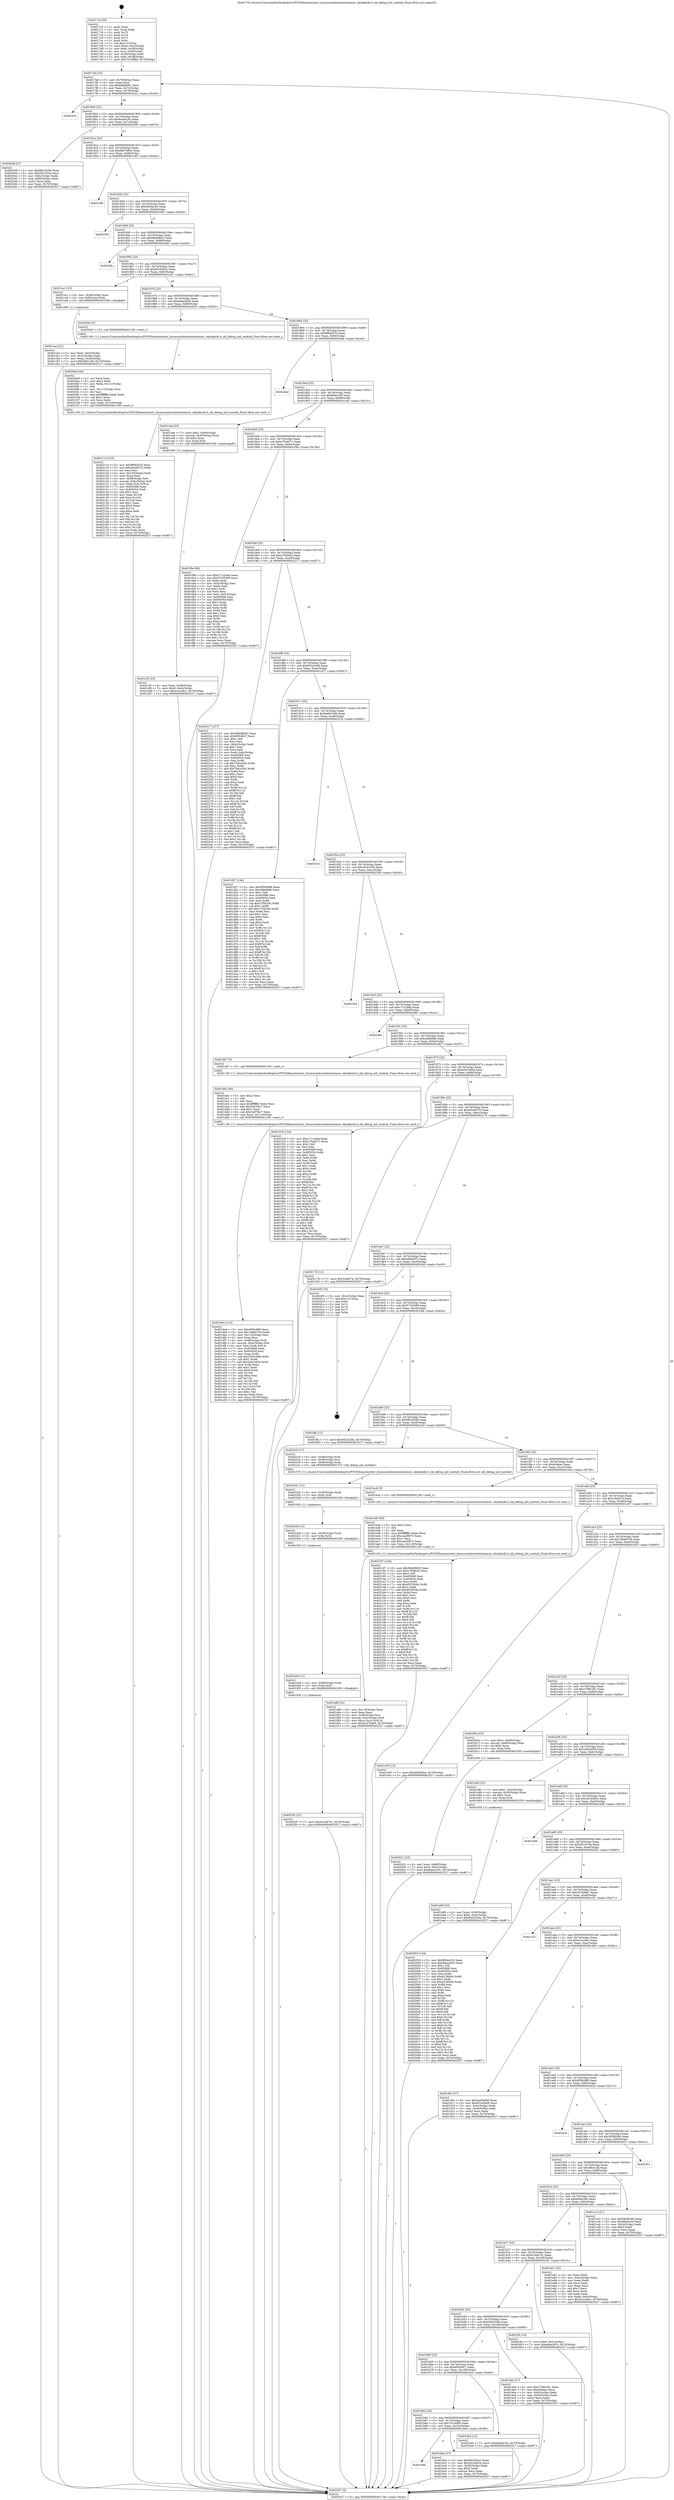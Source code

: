 digraph "0x4017c0" {
  label = "0x4017c0 (/mnt/c/Users/mathe/Desktop/tcc/POCII/binaries/extr_linuxsoundsocintelcommon..skylakeskl.h_skl_debug_init_module_Final-ollvm.out::main(0))"
  labelloc = "t"
  node[shape=record]

  Entry [label="",width=0.3,height=0.3,shape=circle,fillcolor=black,style=filled]
  "0x4017ed" [label="{
     0x4017ed [23]\l
     | [instrs]\l
     &nbsp;&nbsp;0x4017ed \<+3\>: mov -0x70(%rbp),%eax\l
     &nbsp;&nbsp;0x4017f0 \<+2\>: mov %eax,%ecx\l
     &nbsp;&nbsp;0x4017f2 \<+6\>: sub $0x8a8b80f1,%ecx\l
     &nbsp;&nbsp;0x4017f8 \<+3\>: mov %eax,-0x74(%rbp)\l
     &nbsp;&nbsp;0x4017fb \<+3\>: mov %ecx,-0x78(%rbp)\l
     &nbsp;&nbsp;0x4017fe \<+6\>: je 0000000000402422 \<main+0xc62\>\l
  }"]
  "0x402422" [label="{
     0x402422\l
  }", style=dashed]
  "0x401804" [label="{
     0x401804 [22]\l
     | [instrs]\l
     &nbsp;&nbsp;0x401804 \<+5\>: jmp 0000000000401809 \<main+0x49\>\l
     &nbsp;&nbsp;0x401809 \<+3\>: mov -0x74(%rbp),%eax\l
     &nbsp;&nbsp;0x40180c \<+5\>: sub $0x8aa4419c,%eax\l
     &nbsp;&nbsp;0x401811 \<+3\>: mov %eax,-0x7c(%rbp)\l
     &nbsp;&nbsp;0x401814 \<+6\>: je 0000000000402038 \<main+0x878\>\l
  }"]
  Exit [label="",width=0.3,height=0.3,shape=circle,fillcolor=black,style=filled,peripheries=2]
  "0x402038" [label="{
     0x402038 [27]\l
     | [instrs]\l
     &nbsp;&nbsp;0x402038 \<+5\>: mov $0xf8618266,%eax\l
     &nbsp;&nbsp;0x40203d \<+5\>: mov $0x2f51910a,%ecx\l
     &nbsp;&nbsp;0x402042 \<+3\>: mov -0x6c(%rbp),%edx\l
     &nbsp;&nbsp;0x402045 \<+3\>: cmp -0x60(%rbp),%edx\l
     &nbsp;&nbsp;0x402048 \<+3\>: cmovl %ecx,%eax\l
     &nbsp;&nbsp;0x40204b \<+3\>: mov %eax,-0x70(%rbp)\l
     &nbsp;&nbsp;0x40204e \<+5\>: jmp 0000000000402527 \<main+0xd67\>\l
  }"]
  "0x40181a" [label="{
     0x40181a [22]\l
     | [instrs]\l
     &nbsp;&nbsp;0x40181a \<+5\>: jmp 000000000040181f \<main+0x5f\>\l
     &nbsp;&nbsp;0x40181f \<+3\>: mov -0x74(%rbp),%eax\l
     &nbsp;&nbsp;0x401822 \<+5\>: sub $0x8d9748c6,%eax\l
     &nbsp;&nbsp;0x401827 \<+3\>: mov %eax,-0x80(%rbp)\l
     &nbsp;&nbsp;0x40182a \<+6\>: je 0000000000401c95 \<main+0x4d5\>\l
  }"]
  "0x4022f5" [label="{
     0x4022f5 [12]\l
     | [instrs]\l
     &nbsp;&nbsp;0x4022f5 \<+7\>: movl $0x614a87e1,-0x70(%rbp)\l
     &nbsp;&nbsp;0x4022fc \<+5\>: jmp 0000000000402527 \<main+0xd67\>\l
  }"]
  "0x401c95" [label="{
     0x401c95\l
  }", style=dashed]
  "0x401830" [label="{
     0x401830 [25]\l
     | [instrs]\l
     &nbsp;&nbsp;0x401830 \<+5\>: jmp 0000000000401835 \<main+0x75\>\l
     &nbsp;&nbsp;0x401835 \<+3\>: mov -0x74(%rbp),%eax\l
     &nbsp;&nbsp;0x401838 \<+5\>: sub $0x9458ac94,%eax\l
     &nbsp;&nbsp;0x40183d \<+6\>: mov %eax,-0x84(%rbp)\l
     &nbsp;&nbsp;0x401843 \<+6\>: je 0000000000402393 \<main+0xbd3\>\l
  }"]
  "0x4022e9" [label="{
     0x4022e9 [12]\l
     | [instrs]\l
     &nbsp;&nbsp;0x4022e9 \<+4\>: mov -0x68(%rbp),%rdx\l
     &nbsp;&nbsp;0x4022ed \<+3\>: mov %rdx,%rdi\l
     &nbsp;&nbsp;0x4022f0 \<+5\>: call 0000000000401030 \<free@plt\>\l
     | [calls]\l
     &nbsp;&nbsp;0x401030 \{1\} (unknown)\l
  }"]
  "0x402393" [label="{
     0x402393\l
  }", style=dashed]
  "0x401849" [label="{
     0x401849 [25]\l
     | [instrs]\l
     &nbsp;&nbsp;0x401849 \<+5\>: jmp 000000000040184e \<main+0x8e\>\l
     &nbsp;&nbsp;0x40184e \<+3\>: mov -0x74(%rbp),%eax\l
     &nbsp;&nbsp;0x401851 \<+5\>: sub $0x98dd9b92,%eax\l
     &nbsp;&nbsp;0x401856 \<+6\>: mov %eax,-0x88(%rbp)\l
     &nbsp;&nbsp;0x40185c \<+6\>: je 00000000004024fa \<main+0xd3a\>\l
  }"]
  "0x4022dd" [label="{
     0x4022dd [12]\l
     | [instrs]\l
     &nbsp;&nbsp;0x4022dd \<+4\>: mov -0x58(%rbp),%rdx\l
     &nbsp;&nbsp;0x4022e1 \<+3\>: mov %rdx,%rdi\l
     &nbsp;&nbsp;0x4022e4 \<+5\>: call 0000000000401030 \<free@plt\>\l
     | [calls]\l
     &nbsp;&nbsp;0x401030 \{1\} (unknown)\l
  }"]
  "0x4024fa" [label="{
     0x4024fa\l
  }", style=dashed]
  "0x401862" [label="{
     0x401862 [25]\l
     | [instrs]\l
     &nbsp;&nbsp;0x401862 \<+5\>: jmp 0000000000401867 \<main+0xa7\>\l
     &nbsp;&nbsp;0x401867 \<+3\>: mov -0x74(%rbp),%eax\l
     &nbsp;&nbsp;0x40186a \<+5\>: sub $0x9d1645a1,%eax\l
     &nbsp;&nbsp;0x40186f \<+6\>: mov %eax,-0x8c(%rbp)\l
     &nbsp;&nbsp;0x401875 \<+6\>: je 0000000000401ca1 \<main+0x4e1\>\l
  }"]
  "0x4022d1" [label="{
     0x4022d1 [12]\l
     | [instrs]\l
     &nbsp;&nbsp;0x4022d1 \<+4\>: mov -0x48(%rbp),%rdx\l
     &nbsp;&nbsp;0x4022d5 \<+3\>: mov %rdx,%rdi\l
     &nbsp;&nbsp;0x4022d8 \<+5\>: call 0000000000401030 \<free@plt\>\l
     | [calls]\l
     &nbsp;&nbsp;0x401030 \{1\} (unknown)\l
  }"]
  "0x401ca1" [label="{
     0x401ca1 [13]\l
     | [instrs]\l
     &nbsp;&nbsp;0x401ca1 \<+4\>: mov -0x38(%rbp),%rax\l
     &nbsp;&nbsp;0x401ca5 \<+4\>: mov 0x8(%rax),%rdi\l
     &nbsp;&nbsp;0x401ca9 \<+5\>: call 0000000000401060 \<atoi@plt\>\l
     | [calls]\l
     &nbsp;&nbsp;0x401060 \{1\} (unknown)\l
  }"]
  "0x40187b" [label="{
     0x40187b [25]\l
     | [instrs]\l
     &nbsp;&nbsp;0x40187b \<+5\>: jmp 0000000000401880 \<main+0xc0\>\l
     &nbsp;&nbsp;0x401880 \<+3\>: mov -0x74(%rbp),%eax\l
     &nbsp;&nbsp;0x401883 \<+5\>: sub $0x9daa4920,%eax\l
     &nbsp;&nbsp;0x401888 \<+6\>: mov %eax,-0x90(%rbp)\l
     &nbsp;&nbsp;0x40188e \<+6\>: je 00000000004020e3 \<main+0x923\>\l
  }"]
  "0x402114" [label="{
     0x402114 [103]\l
     | [instrs]\l
     &nbsp;&nbsp;0x402114 \<+5\>: mov $0x9f84e533,%ecx\l
     &nbsp;&nbsp;0x402119 \<+5\>: mov $0xe0ce637b,%edx\l
     &nbsp;&nbsp;0x40211e \<+2\>: xor %esi,%esi\l
     &nbsp;&nbsp;0x402120 \<+6\>: mov -0x120(%rbp),%edi\l
     &nbsp;&nbsp;0x402126 \<+3\>: imul %eax,%edi\l
     &nbsp;&nbsp;0x402129 \<+4\>: mov -0x68(%rbp),%r8\l
     &nbsp;&nbsp;0x40212d \<+4\>: movslq -0x6c(%rbp),%r9\l
     &nbsp;&nbsp;0x402131 \<+4\>: mov %edi,(%r8,%r9,4)\l
     &nbsp;&nbsp;0x402135 \<+7\>: mov 0x405068,%eax\l
     &nbsp;&nbsp;0x40213c \<+7\>: mov 0x405054,%edi\l
     &nbsp;&nbsp;0x402143 \<+3\>: sub $0x1,%esi\l
     &nbsp;&nbsp;0x402146 \<+3\>: mov %eax,%r10d\l
     &nbsp;&nbsp;0x402149 \<+3\>: add %esi,%r10d\l
     &nbsp;&nbsp;0x40214c \<+4\>: imul %r10d,%eax\l
     &nbsp;&nbsp;0x402150 \<+3\>: and $0x1,%eax\l
     &nbsp;&nbsp;0x402153 \<+3\>: cmp $0x0,%eax\l
     &nbsp;&nbsp;0x402156 \<+4\>: sete %r11b\l
     &nbsp;&nbsp;0x40215a \<+3\>: cmp $0xa,%edi\l
     &nbsp;&nbsp;0x40215d \<+3\>: setl %bl\l
     &nbsp;&nbsp;0x402160 \<+3\>: mov %r11b,%r14b\l
     &nbsp;&nbsp;0x402163 \<+3\>: and %bl,%r14b\l
     &nbsp;&nbsp;0x402166 \<+3\>: xor %bl,%r11b\l
     &nbsp;&nbsp;0x402169 \<+3\>: or %r11b,%r14b\l
     &nbsp;&nbsp;0x40216c \<+4\>: test $0x1,%r14b\l
     &nbsp;&nbsp;0x402170 \<+3\>: cmovne %edx,%ecx\l
     &nbsp;&nbsp;0x402173 \<+3\>: mov %ecx,-0x70(%rbp)\l
     &nbsp;&nbsp;0x402176 \<+5\>: jmp 0000000000402527 \<main+0xd67\>\l
  }"]
  "0x4020e3" [label="{
     0x4020e3 [5]\l
     | [instrs]\l
     &nbsp;&nbsp;0x4020e3 \<+5\>: call 0000000000401160 \<next_i\>\l
     | [calls]\l
     &nbsp;&nbsp;0x401160 \{1\} (/mnt/c/Users/mathe/Desktop/tcc/POCII/binaries/extr_linuxsoundsocintelcommon..skylakeskl.h_skl_debug_init_module_Final-ollvm.out::next_i)\l
  }"]
  "0x401894" [label="{
     0x401894 [25]\l
     | [instrs]\l
     &nbsp;&nbsp;0x401894 \<+5\>: jmp 0000000000401899 \<main+0xd9\>\l
     &nbsp;&nbsp;0x401899 \<+3\>: mov -0x74(%rbp),%eax\l
     &nbsp;&nbsp;0x40189c \<+5\>: sub $0x9f84e533,%eax\l
     &nbsp;&nbsp;0x4018a1 \<+6\>: mov %eax,-0x94(%rbp)\l
     &nbsp;&nbsp;0x4018a7 \<+6\>: je 00000000004024ad \<main+0xced\>\l
  }"]
  "0x4020e8" [label="{
     0x4020e8 [44]\l
     | [instrs]\l
     &nbsp;&nbsp;0x4020e8 \<+2\>: xor %ecx,%ecx\l
     &nbsp;&nbsp;0x4020ea \<+5\>: mov $0x2,%edx\l
     &nbsp;&nbsp;0x4020ef \<+6\>: mov %edx,-0x11c(%rbp)\l
     &nbsp;&nbsp;0x4020f5 \<+1\>: cltd\l
     &nbsp;&nbsp;0x4020f6 \<+6\>: mov -0x11c(%rbp),%esi\l
     &nbsp;&nbsp;0x4020fc \<+2\>: idiv %esi\l
     &nbsp;&nbsp;0x4020fe \<+6\>: imul $0xfffffffe,%edx,%edx\l
     &nbsp;&nbsp;0x402104 \<+3\>: sub $0x1,%ecx\l
     &nbsp;&nbsp;0x402107 \<+2\>: sub %ecx,%edx\l
     &nbsp;&nbsp;0x402109 \<+6\>: mov %edx,-0x120(%rbp)\l
     &nbsp;&nbsp;0x40210f \<+5\>: call 0000000000401160 \<next_i\>\l
     | [calls]\l
     &nbsp;&nbsp;0x401160 \{1\} (/mnt/c/Users/mathe/Desktop/tcc/POCII/binaries/extr_linuxsoundsocintelcommon..skylakeskl.h_skl_debug_init_module_Final-ollvm.out::next_i)\l
  }"]
  "0x4024ad" [label="{
     0x4024ad\l
  }", style=dashed]
  "0x4018ad" [label="{
     0x4018ad [25]\l
     | [instrs]\l
     &nbsp;&nbsp;0x4018ad \<+5\>: jmp 00000000004018b2 \<main+0xf2\>\l
     &nbsp;&nbsp;0x4018b2 \<+3\>: mov -0x74(%rbp),%eax\l
     &nbsp;&nbsp;0x4018b5 \<+5\>: sub $0x9feba1f0,%eax\l
     &nbsp;&nbsp;0x4018ba \<+6\>: mov %eax,-0x98(%rbp)\l
     &nbsp;&nbsp;0x4018c0 \<+6\>: je 0000000000401cde \<main+0x51e\>\l
  }"]
  "0x402021" [label="{
     0x402021 [23]\l
     | [instrs]\l
     &nbsp;&nbsp;0x402021 \<+4\>: mov %rax,-0x68(%rbp)\l
     &nbsp;&nbsp;0x402025 \<+7\>: movl $0x0,-0x6c(%rbp)\l
     &nbsp;&nbsp;0x40202c \<+7\>: movl $0x8aa4419c,-0x70(%rbp)\l
     &nbsp;&nbsp;0x402033 \<+5\>: jmp 0000000000402527 \<main+0xd67\>\l
  }"]
  "0x401cde" [label="{
     0x401cde [23]\l
     | [instrs]\l
     &nbsp;&nbsp;0x401cde \<+7\>: movl $0x1,-0x40(%rbp)\l
     &nbsp;&nbsp;0x401ce5 \<+4\>: movslq -0x40(%rbp),%rax\l
     &nbsp;&nbsp;0x401ce9 \<+4\>: shl $0x2,%rax\l
     &nbsp;&nbsp;0x401ced \<+3\>: mov %rax,%rdi\l
     &nbsp;&nbsp;0x401cf0 \<+5\>: call 0000000000401050 \<malloc@plt\>\l
     | [calls]\l
     &nbsp;&nbsp;0x401050 \{1\} (unknown)\l
  }"]
  "0x4018c6" [label="{
     0x4018c6 [25]\l
     | [instrs]\l
     &nbsp;&nbsp;0x4018c6 \<+5\>: jmp 00000000004018cb \<main+0x10b\>\l
     &nbsp;&nbsp;0x4018cb \<+3\>: mov -0x74(%rbp),%eax\l
     &nbsp;&nbsp;0x4018ce \<+5\>: sub $0xa75a4071,%eax\l
     &nbsp;&nbsp;0x4018d3 \<+6\>: mov %eax,-0x9c(%rbp)\l
     &nbsp;&nbsp;0x4018d9 \<+6\>: je 0000000000401f9e \<main+0x7de\>\l
  }"]
  "0x401ef8" [label="{
     0x401ef8 [32]\l
     | [instrs]\l
     &nbsp;&nbsp;0x401ef8 \<+6\>: mov -0x118(%rbp),%ecx\l
     &nbsp;&nbsp;0x401efe \<+3\>: imul %eax,%ecx\l
     &nbsp;&nbsp;0x401f01 \<+4\>: mov -0x58(%rbp),%rsi\l
     &nbsp;&nbsp;0x401f05 \<+4\>: movslq -0x5c(%rbp),%rdi\l
     &nbsp;&nbsp;0x401f09 \<+3\>: mov %ecx,(%rsi,%rdi,4)\l
     &nbsp;&nbsp;0x401f0c \<+7\>: movl $0xd2d7b465,-0x70(%rbp)\l
     &nbsp;&nbsp;0x401f13 \<+5\>: jmp 0000000000402527 \<main+0xd67\>\l
  }"]
  "0x401f9e" [label="{
     0x401f9e [96]\l
     | [instrs]\l
     &nbsp;&nbsp;0x401f9e \<+5\>: mov $0xc71c24da,%eax\l
     &nbsp;&nbsp;0x401fa3 \<+5\>: mov $0xf7105499,%ecx\l
     &nbsp;&nbsp;0x401fa8 \<+2\>: xor %edx,%edx\l
     &nbsp;&nbsp;0x401faa \<+3\>: mov -0x5c(%rbp),%esi\l
     &nbsp;&nbsp;0x401fad \<+2\>: mov %edx,%edi\l
     &nbsp;&nbsp;0x401faf \<+3\>: sub $0x1,%edi\l
     &nbsp;&nbsp;0x401fb2 \<+2\>: sub %edi,%esi\l
     &nbsp;&nbsp;0x401fb4 \<+3\>: mov %esi,-0x5c(%rbp)\l
     &nbsp;&nbsp;0x401fb7 \<+7\>: mov 0x405068,%esi\l
     &nbsp;&nbsp;0x401fbe \<+7\>: mov 0x405054,%edi\l
     &nbsp;&nbsp;0x401fc5 \<+3\>: sub $0x1,%edx\l
     &nbsp;&nbsp;0x401fc8 \<+3\>: mov %esi,%r8d\l
     &nbsp;&nbsp;0x401fcb \<+3\>: add %edx,%r8d\l
     &nbsp;&nbsp;0x401fce \<+4\>: imul %r8d,%esi\l
     &nbsp;&nbsp;0x401fd2 \<+3\>: and $0x1,%esi\l
     &nbsp;&nbsp;0x401fd5 \<+3\>: cmp $0x0,%esi\l
     &nbsp;&nbsp;0x401fd8 \<+4\>: sete %r9b\l
     &nbsp;&nbsp;0x401fdc \<+3\>: cmp $0xa,%edi\l
     &nbsp;&nbsp;0x401fdf \<+4\>: setl %r10b\l
     &nbsp;&nbsp;0x401fe3 \<+3\>: mov %r9b,%r11b\l
     &nbsp;&nbsp;0x401fe6 \<+3\>: and %r10b,%r11b\l
     &nbsp;&nbsp;0x401fe9 \<+3\>: xor %r10b,%r9b\l
     &nbsp;&nbsp;0x401fec \<+3\>: or %r9b,%r11b\l
     &nbsp;&nbsp;0x401fef \<+4\>: test $0x1,%r11b\l
     &nbsp;&nbsp;0x401ff3 \<+3\>: cmovne %ecx,%eax\l
     &nbsp;&nbsp;0x401ff6 \<+3\>: mov %eax,-0x70(%rbp)\l
     &nbsp;&nbsp;0x401ff9 \<+5\>: jmp 0000000000402527 \<main+0xd67\>\l
  }"]
  "0x4018df" [label="{
     0x4018df [25]\l
     | [instrs]\l
     &nbsp;&nbsp;0x4018df \<+5\>: jmp 00000000004018e4 \<main+0x124\>\l
     &nbsp;&nbsp;0x4018e4 \<+3\>: mov -0x74(%rbp),%eax\l
     &nbsp;&nbsp;0x4018e7 \<+5\>: sub $0xa7f36642,%eax\l
     &nbsp;&nbsp;0x4018ec \<+6\>: mov %eax,-0xa0(%rbp)\l
     &nbsp;&nbsp;0x4018f2 \<+6\>: je 0000000000402217 \<main+0xa57\>\l
  }"]
  "0x401ed0" [label="{
     0x401ed0 [40]\l
     | [instrs]\l
     &nbsp;&nbsp;0x401ed0 \<+5\>: mov $0x2,%ecx\l
     &nbsp;&nbsp;0x401ed5 \<+1\>: cltd\l
     &nbsp;&nbsp;0x401ed6 \<+2\>: idiv %ecx\l
     &nbsp;&nbsp;0x401ed8 \<+6\>: imul $0xfffffffe,%edx,%ecx\l
     &nbsp;&nbsp;0x401ede \<+6\>: sub $0xcae28875,%ecx\l
     &nbsp;&nbsp;0x401ee4 \<+3\>: add $0x1,%ecx\l
     &nbsp;&nbsp;0x401ee7 \<+6\>: add $0xcae28875,%ecx\l
     &nbsp;&nbsp;0x401eed \<+6\>: mov %ecx,-0x118(%rbp)\l
     &nbsp;&nbsp;0x401ef3 \<+5\>: call 0000000000401160 \<next_i\>\l
     | [calls]\l
     &nbsp;&nbsp;0x401160 \{1\} (/mnt/c/Users/mathe/Desktop/tcc/POCII/binaries/extr_linuxsoundsocintelcommon..skylakeskl.h_skl_debug_init_module_Final-ollvm.out::next_i)\l
  }"]
  "0x402217" [label="{
     0x402217 [157]\l
     | [instrs]\l
     &nbsp;&nbsp;0x402217 \<+5\>: mov $0x98dd9b92,%eax\l
     &nbsp;&nbsp;0x40221c \<+5\>: mov $0x6f3b39c7,%ecx\l
     &nbsp;&nbsp;0x402221 \<+2\>: mov $0x1,%dl\l
     &nbsp;&nbsp;0x402223 \<+2\>: xor %esi,%esi\l
     &nbsp;&nbsp;0x402225 \<+3\>: mov -0x6c(%rbp),%edi\l
     &nbsp;&nbsp;0x402228 \<+3\>: sub $0x1,%esi\l
     &nbsp;&nbsp;0x40222b \<+2\>: sub %esi,%edi\l
     &nbsp;&nbsp;0x40222d \<+3\>: mov %edi,-0x6c(%rbp)\l
     &nbsp;&nbsp;0x402230 \<+7\>: mov 0x405068,%esi\l
     &nbsp;&nbsp;0x402237 \<+7\>: mov 0x405054,%edi\l
     &nbsp;&nbsp;0x40223e \<+3\>: mov %esi,%r8d\l
     &nbsp;&nbsp;0x402241 \<+7\>: sub $0x794ca3d3,%r8d\l
     &nbsp;&nbsp;0x402248 \<+4\>: sub $0x1,%r8d\l
     &nbsp;&nbsp;0x40224c \<+7\>: add $0x794ca3d3,%r8d\l
     &nbsp;&nbsp;0x402253 \<+4\>: imul %r8d,%esi\l
     &nbsp;&nbsp;0x402257 \<+3\>: and $0x1,%esi\l
     &nbsp;&nbsp;0x40225a \<+3\>: cmp $0x0,%esi\l
     &nbsp;&nbsp;0x40225d \<+4\>: sete %r9b\l
     &nbsp;&nbsp;0x402261 \<+3\>: cmp $0xa,%edi\l
     &nbsp;&nbsp;0x402264 \<+4\>: setl %r10b\l
     &nbsp;&nbsp;0x402268 \<+3\>: mov %r9b,%r11b\l
     &nbsp;&nbsp;0x40226b \<+4\>: xor $0xff,%r11b\l
     &nbsp;&nbsp;0x40226f \<+3\>: mov %r10b,%bl\l
     &nbsp;&nbsp;0x402272 \<+3\>: xor $0xff,%bl\l
     &nbsp;&nbsp;0x402275 \<+3\>: xor $0x1,%dl\l
     &nbsp;&nbsp;0x402278 \<+3\>: mov %r11b,%r14b\l
     &nbsp;&nbsp;0x40227b \<+4\>: and $0xff,%r14b\l
     &nbsp;&nbsp;0x40227f \<+3\>: and %dl,%r9b\l
     &nbsp;&nbsp;0x402282 \<+3\>: mov %bl,%r15b\l
     &nbsp;&nbsp;0x402285 \<+4\>: and $0xff,%r15b\l
     &nbsp;&nbsp;0x402289 \<+3\>: and %dl,%r10b\l
     &nbsp;&nbsp;0x40228c \<+3\>: or %r9b,%r14b\l
     &nbsp;&nbsp;0x40228f \<+3\>: or %r10b,%r15b\l
     &nbsp;&nbsp;0x402292 \<+3\>: xor %r15b,%r14b\l
     &nbsp;&nbsp;0x402295 \<+3\>: or %bl,%r11b\l
     &nbsp;&nbsp;0x402298 \<+4\>: xor $0xff,%r11b\l
     &nbsp;&nbsp;0x40229c \<+3\>: or $0x1,%dl\l
     &nbsp;&nbsp;0x40229f \<+3\>: and %dl,%r11b\l
     &nbsp;&nbsp;0x4022a2 \<+3\>: or %r11b,%r14b\l
     &nbsp;&nbsp;0x4022a5 \<+4\>: test $0x1,%r14b\l
     &nbsp;&nbsp;0x4022a9 \<+3\>: cmovne %ecx,%eax\l
     &nbsp;&nbsp;0x4022ac \<+3\>: mov %eax,-0x70(%rbp)\l
     &nbsp;&nbsp;0x4022af \<+5\>: jmp 0000000000402527 \<main+0xd67\>\l
  }"]
  "0x4018f8" [label="{
     0x4018f8 [25]\l
     | [instrs]\l
     &nbsp;&nbsp;0x4018f8 \<+5\>: jmp 00000000004018fd \<main+0x13d\>\l
     &nbsp;&nbsp;0x4018fd \<+3\>: mov -0x74(%rbp),%eax\l
     &nbsp;&nbsp;0x401900 \<+5\>: sub $0xb52a5e09,%eax\l
     &nbsp;&nbsp;0x401905 \<+6\>: mov %eax,-0xa4(%rbp)\l
     &nbsp;&nbsp;0x40190b \<+6\>: je 0000000000401d27 \<main+0x567\>\l
  }"]
  "0x401e99" [label="{
     0x401e99 [23]\l
     | [instrs]\l
     &nbsp;&nbsp;0x401e99 \<+4\>: mov %rax,-0x58(%rbp)\l
     &nbsp;&nbsp;0x401e9d \<+7\>: movl $0x0,-0x5c(%rbp)\l
     &nbsp;&nbsp;0x401ea4 \<+7\>: movl $0x65b2529a,-0x70(%rbp)\l
     &nbsp;&nbsp;0x401eab \<+5\>: jmp 0000000000402527 \<main+0xd67\>\l
  }"]
  "0x401d27" [label="{
     0x401d27 [144]\l
     | [instrs]\l
     &nbsp;&nbsp;0x401d27 \<+5\>: mov $0x4f59c988,%eax\l
     &nbsp;&nbsp;0x401d2c \<+5\>: mov $0xcb8ebf46,%ecx\l
     &nbsp;&nbsp;0x401d31 \<+2\>: mov $0x1,%dl\l
     &nbsp;&nbsp;0x401d33 \<+7\>: mov 0x405068,%esi\l
     &nbsp;&nbsp;0x401d3a \<+7\>: mov 0x405054,%edi\l
     &nbsp;&nbsp;0x401d41 \<+3\>: mov %esi,%r8d\l
     &nbsp;&nbsp;0x401d44 \<+7\>: sub $0xc7f5b2a0,%r8d\l
     &nbsp;&nbsp;0x401d4b \<+4\>: sub $0x1,%r8d\l
     &nbsp;&nbsp;0x401d4f \<+7\>: add $0xc7f5b2a0,%r8d\l
     &nbsp;&nbsp;0x401d56 \<+4\>: imul %r8d,%esi\l
     &nbsp;&nbsp;0x401d5a \<+3\>: and $0x1,%esi\l
     &nbsp;&nbsp;0x401d5d \<+3\>: cmp $0x0,%esi\l
     &nbsp;&nbsp;0x401d60 \<+4\>: sete %r9b\l
     &nbsp;&nbsp;0x401d64 \<+3\>: cmp $0xa,%edi\l
     &nbsp;&nbsp;0x401d67 \<+4\>: setl %r10b\l
     &nbsp;&nbsp;0x401d6b \<+3\>: mov %r9b,%r11b\l
     &nbsp;&nbsp;0x401d6e \<+4\>: xor $0xff,%r11b\l
     &nbsp;&nbsp;0x401d72 \<+3\>: mov %r10b,%bl\l
     &nbsp;&nbsp;0x401d75 \<+3\>: xor $0xff,%bl\l
     &nbsp;&nbsp;0x401d78 \<+3\>: xor $0x1,%dl\l
     &nbsp;&nbsp;0x401d7b \<+3\>: mov %r11b,%r14b\l
     &nbsp;&nbsp;0x401d7e \<+4\>: and $0xff,%r14b\l
     &nbsp;&nbsp;0x401d82 \<+3\>: and %dl,%r9b\l
     &nbsp;&nbsp;0x401d85 \<+3\>: mov %bl,%r15b\l
     &nbsp;&nbsp;0x401d88 \<+4\>: and $0xff,%r15b\l
     &nbsp;&nbsp;0x401d8c \<+3\>: and %dl,%r10b\l
     &nbsp;&nbsp;0x401d8f \<+3\>: or %r9b,%r14b\l
     &nbsp;&nbsp;0x401d92 \<+3\>: or %r10b,%r15b\l
     &nbsp;&nbsp;0x401d95 \<+3\>: xor %r15b,%r14b\l
     &nbsp;&nbsp;0x401d98 \<+3\>: or %bl,%r11b\l
     &nbsp;&nbsp;0x401d9b \<+4\>: xor $0xff,%r11b\l
     &nbsp;&nbsp;0x401d9f \<+3\>: or $0x1,%dl\l
     &nbsp;&nbsp;0x401da2 \<+3\>: and %dl,%r11b\l
     &nbsp;&nbsp;0x401da5 \<+3\>: or %r11b,%r14b\l
     &nbsp;&nbsp;0x401da8 \<+4\>: test $0x1,%r14b\l
     &nbsp;&nbsp;0x401dac \<+3\>: cmovne %ecx,%eax\l
     &nbsp;&nbsp;0x401daf \<+3\>: mov %eax,-0x70(%rbp)\l
     &nbsp;&nbsp;0x401db2 \<+5\>: jmp 0000000000402527 \<main+0xd67\>\l
  }"]
  "0x401911" [label="{
     0x401911 [25]\l
     | [instrs]\l
     &nbsp;&nbsp;0x401911 \<+5\>: jmp 0000000000401916 \<main+0x156\>\l
     &nbsp;&nbsp;0x401916 \<+3\>: mov -0x74(%rbp),%eax\l
     &nbsp;&nbsp;0x401919 \<+5\>: sub $0xba6b244b,%eax\l
     &nbsp;&nbsp;0x40191e \<+6\>: mov %eax,-0xa8(%rbp)\l
     &nbsp;&nbsp;0x401924 \<+6\>: je 000000000040251b \<main+0xd5b\>\l
  }"]
  "0x401de4" [label="{
     0x401de4 [113]\l
     | [instrs]\l
     &nbsp;&nbsp;0x401de4 \<+5\>: mov $0x4f59c988,%ecx\l
     &nbsp;&nbsp;0x401de9 \<+5\>: mov $0x18bb6704,%edx\l
     &nbsp;&nbsp;0x401dee \<+6\>: mov -0x114(%rbp),%esi\l
     &nbsp;&nbsp;0x401df4 \<+3\>: imul %eax,%esi\l
     &nbsp;&nbsp;0x401df7 \<+4\>: mov -0x48(%rbp),%rdi\l
     &nbsp;&nbsp;0x401dfb \<+4\>: movslq -0x4c(%rbp),%r8\l
     &nbsp;&nbsp;0x401dff \<+4\>: mov %esi,(%rdi,%r8,4)\l
     &nbsp;&nbsp;0x401e03 \<+7\>: mov 0x405068,%eax\l
     &nbsp;&nbsp;0x401e0a \<+7\>: mov 0x405054,%esi\l
     &nbsp;&nbsp;0x401e11 \<+3\>: mov %eax,%r9d\l
     &nbsp;&nbsp;0x401e14 \<+7\>: sub $0x245e3408,%r9d\l
     &nbsp;&nbsp;0x401e1b \<+4\>: sub $0x1,%r9d\l
     &nbsp;&nbsp;0x401e1f \<+7\>: add $0x245e3408,%r9d\l
     &nbsp;&nbsp;0x401e26 \<+4\>: imul %r9d,%eax\l
     &nbsp;&nbsp;0x401e2a \<+3\>: and $0x1,%eax\l
     &nbsp;&nbsp;0x401e2d \<+3\>: cmp $0x0,%eax\l
     &nbsp;&nbsp;0x401e30 \<+4\>: sete %r10b\l
     &nbsp;&nbsp;0x401e34 \<+3\>: cmp $0xa,%esi\l
     &nbsp;&nbsp;0x401e37 \<+4\>: setl %r11b\l
     &nbsp;&nbsp;0x401e3b \<+3\>: mov %r10b,%bl\l
     &nbsp;&nbsp;0x401e3e \<+3\>: and %r11b,%bl\l
     &nbsp;&nbsp;0x401e41 \<+3\>: xor %r11b,%r10b\l
     &nbsp;&nbsp;0x401e44 \<+3\>: or %r10b,%bl\l
     &nbsp;&nbsp;0x401e47 \<+3\>: test $0x1,%bl\l
     &nbsp;&nbsp;0x401e4a \<+3\>: cmovne %edx,%ecx\l
     &nbsp;&nbsp;0x401e4d \<+3\>: mov %ecx,-0x70(%rbp)\l
     &nbsp;&nbsp;0x401e50 \<+5\>: jmp 0000000000402527 \<main+0xd67\>\l
  }"]
  "0x40251b" [label="{
     0x40251b\l
  }", style=dashed]
  "0x40192a" [label="{
     0x40192a [25]\l
     | [instrs]\l
     &nbsp;&nbsp;0x40192a \<+5\>: jmp 000000000040192f \<main+0x16f\>\l
     &nbsp;&nbsp;0x40192f \<+3\>: mov -0x74(%rbp),%eax\l
     &nbsp;&nbsp;0x401932 \<+5\>: sub $0xc4c91450,%eax\l
     &nbsp;&nbsp;0x401937 \<+6\>: mov %eax,-0xac(%rbp)\l
     &nbsp;&nbsp;0x40193d \<+6\>: je 000000000040230d \<main+0xb4d\>\l
  }"]
  "0x401dbc" [label="{
     0x401dbc [40]\l
     | [instrs]\l
     &nbsp;&nbsp;0x401dbc \<+5\>: mov $0x2,%ecx\l
     &nbsp;&nbsp;0x401dc1 \<+1\>: cltd\l
     &nbsp;&nbsp;0x401dc2 \<+2\>: idiv %ecx\l
     &nbsp;&nbsp;0x401dc4 \<+6\>: imul $0xfffffffe,%edx,%ecx\l
     &nbsp;&nbsp;0x401dca \<+6\>: add $0x54d7f4c7,%ecx\l
     &nbsp;&nbsp;0x401dd0 \<+3\>: add $0x1,%ecx\l
     &nbsp;&nbsp;0x401dd3 \<+6\>: sub $0x54d7f4c7,%ecx\l
     &nbsp;&nbsp;0x401dd9 \<+6\>: mov %ecx,-0x114(%rbp)\l
     &nbsp;&nbsp;0x401ddf \<+5\>: call 0000000000401160 \<next_i\>\l
     | [calls]\l
     &nbsp;&nbsp;0x401160 \{1\} (/mnt/c/Users/mathe/Desktop/tcc/POCII/binaries/extr_linuxsoundsocintelcommon..skylakeskl.h_skl_debug_init_module_Final-ollvm.out::next_i)\l
  }"]
  "0x40230d" [label="{
     0x40230d\l
  }", style=dashed]
  "0x401943" [label="{
     0x401943 [25]\l
     | [instrs]\l
     &nbsp;&nbsp;0x401943 \<+5\>: jmp 0000000000401948 \<main+0x188\>\l
     &nbsp;&nbsp;0x401948 \<+3\>: mov -0x74(%rbp),%eax\l
     &nbsp;&nbsp;0x40194b \<+5\>: sub $0xc71c24da,%eax\l
     &nbsp;&nbsp;0x401950 \<+6\>: mov %eax,-0xb0(%rbp)\l
     &nbsp;&nbsp;0x401956 \<+6\>: je 000000000040248c \<main+0xccc\>\l
  }"]
  "0x401cf5" [label="{
     0x401cf5 [23]\l
     | [instrs]\l
     &nbsp;&nbsp;0x401cf5 \<+4\>: mov %rax,-0x48(%rbp)\l
     &nbsp;&nbsp;0x401cf9 \<+7\>: movl $0x0,-0x4c(%rbp)\l
     &nbsp;&nbsp;0x401d00 \<+7\>: movl $0x41ecc8cc,-0x70(%rbp)\l
     &nbsp;&nbsp;0x401d07 \<+5\>: jmp 0000000000402527 \<main+0xd67\>\l
  }"]
  "0x40248c" [label="{
     0x40248c\l
  }", style=dashed]
  "0x40195c" [label="{
     0x40195c [25]\l
     | [instrs]\l
     &nbsp;&nbsp;0x40195c \<+5\>: jmp 0000000000401961 \<main+0x1a1\>\l
     &nbsp;&nbsp;0x401961 \<+3\>: mov -0x74(%rbp),%eax\l
     &nbsp;&nbsp;0x401964 \<+5\>: sub $0xcb8ebf46,%eax\l
     &nbsp;&nbsp;0x401969 \<+6\>: mov %eax,-0xb4(%rbp)\l
     &nbsp;&nbsp;0x40196f \<+6\>: je 0000000000401db7 \<main+0x5f7\>\l
  }"]
  "0x401cae" [label="{
     0x401cae [21]\l
     | [instrs]\l
     &nbsp;&nbsp;0x401cae \<+3\>: mov %eax,-0x3c(%rbp)\l
     &nbsp;&nbsp;0x401cb1 \<+3\>: mov -0x3c(%rbp),%eax\l
     &nbsp;&nbsp;0x401cb4 \<+3\>: mov %eax,-0x24(%rbp)\l
     &nbsp;&nbsp;0x401cb7 \<+7\>: movl $0x5fb41cfd,-0x70(%rbp)\l
     &nbsp;&nbsp;0x401cbe \<+5\>: jmp 0000000000402527 \<main+0xd67\>\l
  }"]
  "0x401db7" [label="{
     0x401db7 [5]\l
     | [instrs]\l
     &nbsp;&nbsp;0x401db7 \<+5\>: call 0000000000401160 \<next_i\>\l
     | [calls]\l
     &nbsp;&nbsp;0x401160 \{1\} (/mnt/c/Users/mathe/Desktop/tcc/POCII/binaries/extr_linuxsoundsocintelcommon..skylakeskl.h_skl_debug_init_module_Final-ollvm.out::next_i)\l
  }"]
  "0x401975" [label="{
     0x401975 [25]\l
     | [instrs]\l
     &nbsp;&nbsp;0x401975 \<+5\>: jmp 000000000040197a \<main+0x1ba\>\l
     &nbsp;&nbsp;0x40197a \<+3\>: mov -0x74(%rbp),%eax\l
     &nbsp;&nbsp;0x40197d \<+5\>: sub $0xd2d7b465,%eax\l
     &nbsp;&nbsp;0x401982 \<+6\>: mov %eax,-0xb8(%rbp)\l
     &nbsp;&nbsp;0x401988 \<+6\>: je 0000000000401f18 \<main+0x758\>\l
  }"]
  "0x4017c0" [label="{
     0x4017c0 [45]\l
     | [instrs]\l
     &nbsp;&nbsp;0x4017c0 \<+1\>: push %rbp\l
     &nbsp;&nbsp;0x4017c1 \<+3\>: mov %rsp,%rbp\l
     &nbsp;&nbsp;0x4017c4 \<+2\>: push %r15\l
     &nbsp;&nbsp;0x4017c6 \<+2\>: push %r14\l
     &nbsp;&nbsp;0x4017c8 \<+2\>: push %r12\l
     &nbsp;&nbsp;0x4017ca \<+1\>: push %rbx\l
     &nbsp;&nbsp;0x4017cb \<+7\>: sub $0x110,%rsp\l
     &nbsp;&nbsp;0x4017d2 \<+7\>: movl $0x0,-0x2c(%rbp)\l
     &nbsp;&nbsp;0x4017d9 \<+3\>: mov %edi,-0x30(%rbp)\l
     &nbsp;&nbsp;0x4017dc \<+4\>: mov %rsi,-0x38(%rbp)\l
     &nbsp;&nbsp;0x4017e0 \<+3\>: mov -0x30(%rbp),%edi\l
     &nbsp;&nbsp;0x4017e3 \<+3\>: mov %edi,-0x28(%rbp)\l
     &nbsp;&nbsp;0x4017e6 \<+7\>: movl $0x701c6f6d,-0x70(%rbp)\l
  }"]
  "0x401f18" [label="{
     0x401f18 [134]\l
     | [instrs]\l
     &nbsp;&nbsp;0x401f18 \<+5\>: mov $0xc71c24da,%eax\l
     &nbsp;&nbsp;0x401f1d \<+5\>: mov $0xa75a4071,%ecx\l
     &nbsp;&nbsp;0x401f22 \<+2\>: mov $0x1,%dl\l
     &nbsp;&nbsp;0x401f24 \<+2\>: xor %esi,%esi\l
     &nbsp;&nbsp;0x401f26 \<+7\>: mov 0x405068,%edi\l
     &nbsp;&nbsp;0x401f2d \<+8\>: mov 0x405054,%r8d\l
     &nbsp;&nbsp;0x401f35 \<+3\>: sub $0x1,%esi\l
     &nbsp;&nbsp;0x401f38 \<+3\>: mov %edi,%r9d\l
     &nbsp;&nbsp;0x401f3b \<+3\>: add %esi,%r9d\l
     &nbsp;&nbsp;0x401f3e \<+4\>: imul %r9d,%edi\l
     &nbsp;&nbsp;0x401f42 \<+3\>: and $0x1,%edi\l
     &nbsp;&nbsp;0x401f45 \<+3\>: cmp $0x0,%edi\l
     &nbsp;&nbsp;0x401f48 \<+4\>: sete %r10b\l
     &nbsp;&nbsp;0x401f4c \<+4\>: cmp $0xa,%r8d\l
     &nbsp;&nbsp;0x401f50 \<+4\>: setl %r11b\l
     &nbsp;&nbsp;0x401f54 \<+3\>: mov %r10b,%bl\l
     &nbsp;&nbsp;0x401f57 \<+3\>: xor $0xff,%bl\l
     &nbsp;&nbsp;0x401f5a \<+3\>: mov %r11b,%r14b\l
     &nbsp;&nbsp;0x401f5d \<+4\>: xor $0xff,%r14b\l
     &nbsp;&nbsp;0x401f61 \<+3\>: xor $0x1,%dl\l
     &nbsp;&nbsp;0x401f64 \<+3\>: mov %bl,%r15b\l
     &nbsp;&nbsp;0x401f67 \<+4\>: and $0xff,%r15b\l
     &nbsp;&nbsp;0x401f6b \<+3\>: and %dl,%r10b\l
     &nbsp;&nbsp;0x401f6e \<+3\>: mov %r14b,%r12b\l
     &nbsp;&nbsp;0x401f71 \<+4\>: and $0xff,%r12b\l
     &nbsp;&nbsp;0x401f75 \<+3\>: and %dl,%r11b\l
     &nbsp;&nbsp;0x401f78 \<+3\>: or %r10b,%r15b\l
     &nbsp;&nbsp;0x401f7b \<+3\>: or %r11b,%r12b\l
     &nbsp;&nbsp;0x401f7e \<+3\>: xor %r12b,%r15b\l
     &nbsp;&nbsp;0x401f81 \<+3\>: or %r14b,%bl\l
     &nbsp;&nbsp;0x401f84 \<+3\>: xor $0xff,%bl\l
     &nbsp;&nbsp;0x401f87 \<+3\>: or $0x1,%dl\l
     &nbsp;&nbsp;0x401f8a \<+2\>: and %dl,%bl\l
     &nbsp;&nbsp;0x401f8c \<+3\>: or %bl,%r15b\l
     &nbsp;&nbsp;0x401f8f \<+4\>: test $0x1,%r15b\l
     &nbsp;&nbsp;0x401f93 \<+3\>: cmovne %ecx,%eax\l
     &nbsp;&nbsp;0x401f96 \<+3\>: mov %eax,-0x70(%rbp)\l
     &nbsp;&nbsp;0x401f99 \<+5\>: jmp 0000000000402527 \<main+0xd67\>\l
  }"]
  "0x40198e" [label="{
     0x40198e [25]\l
     | [instrs]\l
     &nbsp;&nbsp;0x40198e \<+5\>: jmp 0000000000401993 \<main+0x1d3\>\l
     &nbsp;&nbsp;0x401993 \<+3\>: mov -0x74(%rbp),%eax\l
     &nbsp;&nbsp;0x401996 \<+5\>: sub $0xe0ce637b,%eax\l
     &nbsp;&nbsp;0x40199b \<+6\>: mov %eax,-0xbc(%rbp)\l
     &nbsp;&nbsp;0x4019a1 \<+6\>: je 000000000040217b \<main+0x9bb\>\l
  }"]
  "0x402527" [label="{
     0x402527 [5]\l
     | [instrs]\l
     &nbsp;&nbsp;0x402527 \<+5\>: jmp 00000000004017ed \<main+0x2d\>\l
  }"]
  "0x40217b" [label="{
     0x40217b [12]\l
     | [instrs]\l
     &nbsp;&nbsp;0x40217b \<+7\>: movl $0x33a6474,-0x70(%rbp)\l
     &nbsp;&nbsp;0x402182 \<+5\>: jmp 0000000000402527 \<main+0xd67\>\l
  }"]
  "0x4019a7" [label="{
     0x4019a7 [25]\l
     | [instrs]\l
     &nbsp;&nbsp;0x4019a7 \<+5\>: jmp 00000000004019ac \<main+0x1ec\>\l
     &nbsp;&nbsp;0x4019ac \<+3\>: mov -0x74(%rbp),%eax\l
     &nbsp;&nbsp;0x4019af \<+5\>: sub $0xe9da297c,%eax\l
     &nbsp;&nbsp;0x4019b4 \<+6\>: mov %eax,-0xc0(%rbp)\l
     &nbsp;&nbsp;0x4019ba \<+6\>: je 000000000040240f \<main+0xc4f\>\l
  }"]
  "0x401b9b" [label="{
     0x401b9b\l
  }", style=dashed]
  "0x40240f" [label="{
     0x40240f [19]\l
     | [instrs]\l
     &nbsp;&nbsp;0x40240f \<+3\>: mov -0x2c(%rbp),%eax\l
     &nbsp;&nbsp;0x402412 \<+7\>: add $0x110,%rsp\l
     &nbsp;&nbsp;0x402419 \<+1\>: pop %rbx\l
     &nbsp;&nbsp;0x40241a \<+2\>: pop %r12\l
     &nbsp;&nbsp;0x40241c \<+2\>: pop %r14\l
     &nbsp;&nbsp;0x40241e \<+2\>: pop %r15\l
     &nbsp;&nbsp;0x402420 \<+1\>: pop %rbp\l
     &nbsp;&nbsp;0x402421 \<+1\>: ret\l
  }"]
  "0x4019c0" [label="{
     0x4019c0 [25]\l
     | [instrs]\l
     &nbsp;&nbsp;0x4019c0 \<+5\>: jmp 00000000004019c5 \<main+0x205\>\l
     &nbsp;&nbsp;0x4019c5 \<+3\>: mov -0x74(%rbp),%eax\l
     &nbsp;&nbsp;0x4019c8 \<+5\>: sub $0xf7105499,%eax\l
     &nbsp;&nbsp;0x4019cd \<+6\>: mov %eax,-0xc4(%rbp)\l
     &nbsp;&nbsp;0x4019d3 \<+6\>: je 0000000000401ffe \<main+0x83e\>\l
  }"]
  "0x401bbe" [label="{
     0x401bbe [27]\l
     | [instrs]\l
     &nbsp;&nbsp;0x401bbe \<+5\>: mov $0x9d1645a1,%eax\l
     &nbsp;&nbsp;0x401bc3 \<+5\>: mov $0x2d164824,%ecx\l
     &nbsp;&nbsp;0x401bc8 \<+3\>: mov -0x28(%rbp),%edx\l
     &nbsp;&nbsp;0x401bcb \<+3\>: cmp $0x2,%edx\l
     &nbsp;&nbsp;0x401bce \<+3\>: cmovne %ecx,%eax\l
     &nbsp;&nbsp;0x401bd1 \<+3\>: mov %eax,-0x70(%rbp)\l
     &nbsp;&nbsp;0x401bd4 \<+5\>: jmp 0000000000402527 \<main+0xd67\>\l
  }"]
  "0x401ffe" [label="{
     0x401ffe [12]\l
     | [instrs]\l
     &nbsp;&nbsp;0x401ffe \<+7\>: movl $0x65b2529a,-0x70(%rbp)\l
     &nbsp;&nbsp;0x402005 \<+5\>: jmp 0000000000402527 \<main+0xd67\>\l
  }"]
  "0x4019d9" [label="{
     0x4019d9 [25]\l
     | [instrs]\l
     &nbsp;&nbsp;0x4019d9 \<+5\>: jmp 00000000004019de \<main+0x21e\>\l
     &nbsp;&nbsp;0x4019de \<+3\>: mov -0x74(%rbp),%eax\l
     &nbsp;&nbsp;0x4019e1 \<+5\>: sub $0xf8618266,%eax\l
     &nbsp;&nbsp;0x4019e6 \<+6\>: mov %eax,-0xc8(%rbp)\l
     &nbsp;&nbsp;0x4019ec \<+6\>: je 00000000004022c0 \<main+0xb00\>\l
  }"]
  "0x401b82" [label="{
     0x401b82 [25]\l
     | [instrs]\l
     &nbsp;&nbsp;0x401b82 \<+5\>: jmp 0000000000401b87 \<main+0x3c7\>\l
     &nbsp;&nbsp;0x401b87 \<+3\>: mov -0x74(%rbp),%eax\l
     &nbsp;&nbsp;0x401b8a \<+5\>: sub $0x701c6f6d,%eax\l
     &nbsp;&nbsp;0x401b8f \<+6\>: mov %eax,-0x10c(%rbp)\l
     &nbsp;&nbsp;0x401b95 \<+6\>: je 0000000000401bbe \<main+0x3fe\>\l
  }"]
  "0x4022c0" [label="{
     0x4022c0 [17]\l
     | [instrs]\l
     &nbsp;&nbsp;0x4022c0 \<+4\>: mov -0x48(%rbp),%rdi\l
     &nbsp;&nbsp;0x4022c4 \<+4\>: mov -0x58(%rbp),%rsi\l
     &nbsp;&nbsp;0x4022c8 \<+4\>: mov -0x68(%rbp),%rdx\l
     &nbsp;&nbsp;0x4022cc \<+5\>: call 0000000000401570 \<skl_debug_init_module\>\l
     | [calls]\l
     &nbsp;&nbsp;0x401570 \{1\} (/mnt/c/Users/mathe/Desktop/tcc/POCII/binaries/extr_linuxsoundsocintelcommon..skylakeskl.h_skl_debug_init_module_Final-ollvm.out::skl_debug_init_module)\l
  }"]
  "0x4019f2" [label="{
     0x4019f2 [25]\l
     | [instrs]\l
     &nbsp;&nbsp;0x4019f2 \<+5\>: jmp 00000000004019f7 \<main+0x237\>\l
     &nbsp;&nbsp;0x4019f7 \<+3\>: mov -0x74(%rbp),%eax\l
     &nbsp;&nbsp;0x4019fa \<+5\>: sub $0xd0ebac,%eax\l
     &nbsp;&nbsp;0x4019ff \<+6\>: mov %eax,-0xcc(%rbp)\l
     &nbsp;&nbsp;0x401a05 \<+6\>: je 0000000000401ecb \<main+0x70b\>\l
  }"]
  "0x4022b4" [label="{
     0x4022b4 [12]\l
     | [instrs]\l
     &nbsp;&nbsp;0x4022b4 \<+7\>: movl $0x8aa4419c,-0x70(%rbp)\l
     &nbsp;&nbsp;0x4022bb \<+5\>: jmp 0000000000402527 \<main+0xd67\>\l
  }"]
  "0x401ecb" [label="{
     0x401ecb [5]\l
     | [instrs]\l
     &nbsp;&nbsp;0x401ecb \<+5\>: call 0000000000401160 \<next_i\>\l
     | [calls]\l
     &nbsp;&nbsp;0x401160 \{1\} (/mnt/c/Users/mathe/Desktop/tcc/POCII/binaries/extr_linuxsoundsocintelcommon..skylakeskl.h_skl_debug_init_module_Final-ollvm.out::next_i)\l
  }"]
  "0x401a0b" [label="{
     0x401a0b [25]\l
     | [instrs]\l
     &nbsp;&nbsp;0x401a0b \<+5\>: jmp 0000000000401a10 \<main+0x250\>\l
     &nbsp;&nbsp;0x401a10 \<+3\>: mov -0x74(%rbp),%eax\l
     &nbsp;&nbsp;0x401a13 \<+5\>: sub $0x33a6474,%eax\l
     &nbsp;&nbsp;0x401a18 \<+6\>: mov %eax,-0xd0(%rbp)\l
     &nbsp;&nbsp;0x401a1e \<+6\>: je 0000000000402187 \<main+0x9c7\>\l
  }"]
  "0x401b69" [label="{
     0x401b69 [25]\l
     | [instrs]\l
     &nbsp;&nbsp;0x401b69 \<+5\>: jmp 0000000000401b6e \<main+0x3ae\>\l
     &nbsp;&nbsp;0x401b6e \<+3\>: mov -0x74(%rbp),%eax\l
     &nbsp;&nbsp;0x401b71 \<+5\>: sub $0x6f3b39c7,%eax\l
     &nbsp;&nbsp;0x401b76 \<+6\>: mov %eax,-0x108(%rbp)\l
     &nbsp;&nbsp;0x401b7c \<+6\>: je 00000000004022b4 \<main+0xaf4\>\l
  }"]
  "0x402187" [label="{
     0x402187 [144]\l
     | [instrs]\l
     &nbsp;&nbsp;0x402187 \<+5\>: mov $0x98dd9b92,%eax\l
     &nbsp;&nbsp;0x40218c \<+5\>: mov $0xa7f36642,%ecx\l
     &nbsp;&nbsp;0x402191 \<+2\>: mov $0x1,%dl\l
     &nbsp;&nbsp;0x402193 \<+7\>: mov 0x405068,%esi\l
     &nbsp;&nbsp;0x40219a \<+7\>: mov 0x405054,%edi\l
     &nbsp;&nbsp;0x4021a1 \<+3\>: mov %esi,%r8d\l
     &nbsp;&nbsp;0x4021a4 \<+7\>: sub $0xd5350cbc,%r8d\l
     &nbsp;&nbsp;0x4021ab \<+4\>: sub $0x1,%r8d\l
     &nbsp;&nbsp;0x4021af \<+7\>: add $0xd5350cbc,%r8d\l
     &nbsp;&nbsp;0x4021b6 \<+4\>: imul %r8d,%esi\l
     &nbsp;&nbsp;0x4021ba \<+3\>: and $0x1,%esi\l
     &nbsp;&nbsp;0x4021bd \<+3\>: cmp $0x0,%esi\l
     &nbsp;&nbsp;0x4021c0 \<+4\>: sete %r9b\l
     &nbsp;&nbsp;0x4021c4 \<+3\>: cmp $0xa,%edi\l
     &nbsp;&nbsp;0x4021c7 \<+4\>: setl %r10b\l
     &nbsp;&nbsp;0x4021cb \<+3\>: mov %r9b,%r11b\l
     &nbsp;&nbsp;0x4021ce \<+4\>: xor $0xff,%r11b\l
     &nbsp;&nbsp;0x4021d2 \<+3\>: mov %r10b,%bl\l
     &nbsp;&nbsp;0x4021d5 \<+3\>: xor $0xff,%bl\l
     &nbsp;&nbsp;0x4021d8 \<+3\>: xor $0x0,%dl\l
     &nbsp;&nbsp;0x4021db \<+3\>: mov %r11b,%r14b\l
     &nbsp;&nbsp;0x4021de \<+4\>: and $0x0,%r14b\l
     &nbsp;&nbsp;0x4021e2 \<+3\>: and %dl,%r9b\l
     &nbsp;&nbsp;0x4021e5 \<+3\>: mov %bl,%r15b\l
     &nbsp;&nbsp;0x4021e8 \<+4\>: and $0x0,%r15b\l
     &nbsp;&nbsp;0x4021ec \<+3\>: and %dl,%r10b\l
     &nbsp;&nbsp;0x4021ef \<+3\>: or %r9b,%r14b\l
     &nbsp;&nbsp;0x4021f2 \<+3\>: or %r10b,%r15b\l
     &nbsp;&nbsp;0x4021f5 \<+3\>: xor %r15b,%r14b\l
     &nbsp;&nbsp;0x4021f8 \<+3\>: or %bl,%r11b\l
     &nbsp;&nbsp;0x4021fb \<+4\>: xor $0xff,%r11b\l
     &nbsp;&nbsp;0x4021ff \<+3\>: or $0x0,%dl\l
     &nbsp;&nbsp;0x402202 \<+3\>: and %dl,%r11b\l
     &nbsp;&nbsp;0x402205 \<+3\>: or %r11b,%r14b\l
     &nbsp;&nbsp;0x402208 \<+4\>: test $0x1,%r14b\l
     &nbsp;&nbsp;0x40220c \<+3\>: cmovne %ecx,%eax\l
     &nbsp;&nbsp;0x40220f \<+3\>: mov %eax,-0x70(%rbp)\l
     &nbsp;&nbsp;0x402212 \<+5\>: jmp 0000000000402527 \<main+0xd67\>\l
  }"]
  "0x401a24" [label="{
     0x401a24 [25]\l
     | [instrs]\l
     &nbsp;&nbsp;0x401a24 \<+5\>: jmp 0000000000401a29 \<main+0x269\>\l
     &nbsp;&nbsp;0x401a29 \<+3\>: mov -0x74(%rbp),%eax\l
     &nbsp;&nbsp;0x401a2c \<+5\>: sub $0x18bb6704,%eax\l
     &nbsp;&nbsp;0x401a31 \<+6\>: mov %eax,-0xd4(%rbp)\l
     &nbsp;&nbsp;0x401a37 \<+6\>: je 0000000000401e55 \<main+0x695\>\l
  }"]
  "0x401eb0" [label="{
     0x401eb0 [27]\l
     | [instrs]\l
     &nbsp;&nbsp;0x401eb0 \<+5\>: mov $0x2789c281,%eax\l
     &nbsp;&nbsp;0x401eb5 \<+5\>: mov $0xd0ebac,%ecx\l
     &nbsp;&nbsp;0x401eba \<+3\>: mov -0x5c(%rbp),%edx\l
     &nbsp;&nbsp;0x401ebd \<+3\>: cmp -0x50(%rbp),%edx\l
     &nbsp;&nbsp;0x401ec0 \<+3\>: cmovl %ecx,%eax\l
     &nbsp;&nbsp;0x401ec3 \<+3\>: mov %eax,-0x70(%rbp)\l
     &nbsp;&nbsp;0x401ec6 \<+5\>: jmp 0000000000402527 \<main+0xd67\>\l
  }"]
  "0x401e55" [label="{
     0x401e55 [12]\l
     | [instrs]\l
     &nbsp;&nbsp;0x401e55 \<+7\>: movl $0x60fe42bb,-0x70(%rbp)\l
     &nbsp;&nbsp;0x401e5c \<+5\>: jmp 0000000000402527 \<main+0xd67\>\l
  }"]
  "0x401a3d" [label="{
     0x401a3d [25]\l
     | [instrs]\l
     &nbsp;&nbsp;0x401a3d \<+5\>: jmp 0000000000401a42 \<main+0x282\>\l
     &nbsp;&nbsp;0x401a42 \<+3\>: mov -0x74(%rbp),%eax\l
     &nbsp;&nbsp;0x401a45 \<+5\>: sub $0x2789c281,%eax\l
     &nbsp;&nbsp;0x401a4a \<+6\>: mov %eax,-0xd8(%rbp)\l
     &nbsp;&nbsp;0x401a50 \<+6\>: je 000000000040200a \<main+0x84a\>\l
  }"]
  "0x401b50" [label="{
     0x401b50 [25]\l
     | [instrs]\l
     &nbsp;&nbsp;0x401b50 \<+5\>: jmp 0000000000401b55 \<main+0x395\>\l
     &nbsp;&nbsp;0x401b55 \<+3\>: mov -0x74(%rbp),%eax\l
     &nbsp;&nbsp;0x401b58 \<+5\>: sub $0x65b2529a,%eax\l
     &nbsp;&nbsp;0x401b5d \<+6\>: mov %eax,-0x104(%rbp)\l
     &nbsp;&nbsp;0x401b63 \<+6\>: je 0000000000401eb0 \<main+0x6f0\>\l
  }"]
  "0x40200a" [label="{
     0x40200a [23]\l
     | [instrs]\l
     &nbsp;&nbsp;0x40200a \<+7\>: movl $0x1,-0x60(%rbp)\l
     &nbsp;&nbsp;0x402011 \<+4\>: movslq -0x60(%rbp),%rax\l
     &nbsp;&nbsp;0x402015 \<+4\>: shl $0x2,%rax\l
     &nbsp;&nbsp;0x402019 \<+3\>: mov %rax,%rdi\l
     &nbsp;&nbsp;0x40201c \<+5\>: call 0000000000401050 \<malloc@plt\>\l
     | [calls]\l
     &nbsp;&nbsp;0x401050 \{1\} (unknown)\l
  }"]
  "0x401a56" [label="{
     0x401a56 [25]\l
     | [instrs]\l
     &nbsp;&nbsp;0x401a56 \<+5\>: jmp 0000000000401a5b \<main+0x29b\>\l
     &nbsp;&nbsp;0x401a5b \<+3\>: mov -0x74(%rbp),%eax\l
     &nbsp;&nbsp;0x401a5e \<+5\>: sub $0x2a65a856,%eax\l
     &nbsp;&nbsp;0x401a63 \<+6\>: mov %eax,-0xdc(%rbp)\l
     &nbsp;&nbsp;0x401a69 \<+6\>: je 0000000000401e82 \<main+0x6c2\>\l
  }"]
  "0x4023fc" [label="{
     0x4023fc [19]\l
     | [instrs]\l
     &nbsp;&nbsp;0x4023fc \<+7\>: movl $0x0,-0x2c(%rbp)\l
     &nbsp;&nbsp;0x402403 \<+7\>: movl $0xe9da297c,-0x70(%rbp)\l
     &nbsp;&nbsp;0x40240a \<+5\>: jmp 0000000000402527 \<main+0xd67\>\l
  }"]
  "0x401e82" [label="{
     0x401e82 [23]\l
     | [instrs]\l
     &nbsp;&nbsp;0x401e82 \<+7\>: movl $0x1,-0x50(%rbp)\l
     &nbsp;&nbsp;0x401e89 \<+4\>: movslq -0x50(%rbp),%rax\l
     &nbsp;&nbsp;0x401e8d \<+4\>: shl $0x2,%rax\l
     &nbsp;&nbsp;0x401e91 \<+3\>: mov %rax,%rdi\l
     &nbsp;&nbsp;0x401e94 \<+5\>: call 0000000000401050 \<malloc@plt\>\l
     | [calls]\l
     &nbsp;&nbsp;0x401050 \{1\} (unknown)\l
  }"]
  "0x401a6f" [label="{
     0x401a6f [25]\l
     | [instrs]\l
     &nbsp;&nbsp;0x401a6f \<+5\>: jmp 0000000000401a74 \<main+0x2b4\>\l
     &nbsp;&nbsp;0x401a74 \<+3\>: mov -0x74(%rbp),%eax\l
     &nbsp;&nbsp;0x401a77 \<+5\>: sub $0x2d164824,%eax\l
     &nbsp;&nbsp;0x401a7c \<+6\>: mov %eax,-0xe0(%rbp)\l
     &nbsp;&nbsp;0x401a82 \<+6\>: je 0000000000401bd9 \<main+0x419\>\l
  }"]
  "0x401b37" [label="{
     0x401b37 [25]\l
     | [instrs]\l
     &nbsp;&nbsp;0x401b37 \<+5\>: jmp 0000000000401b3c \<main+0x37c\>\l
     &nbsp;&nbsp;0x401b3c \<+3\>: mov -0x74(%rbp),%eax\l
     &nbsp;&nbsp;0x401b3f \<+5\>: sub $0x614a87e1,%eax\l
     &nbsp;&nbsp;0x401b44 \<+6\>: mov %eax,-0x100(%rbp)\l
     &nbsp;&nbsp;0x401b4a \<+6\>: je 00000000004023fc \<main+0xc3c\>\l
  }"]
  "0x401bd9" [label="{
     0x401bd9\l
  }", style=dashed]
  "0x401a88" [label="{
     0x401a88 [25]\l
     | [instrs]\l
     &nbsp;&nbsp;0x401a88 \<+5\>: jmp 0000000000401a8d \<main+0x2cd\>\l
     &nbsp;&nbsp;0x401a8d \<+3\>: mov -0x74(%rbp),%eax\l
     &nbsp;&nbsp;0x401a90 \<+5\>: sub $0x2f51910a,%eax\l
     &nbsp;&nbsp;0x401a95 \<+6\>: mov %eax,-0xe4(%rbp)\l
     &nbsp;&nbsp;0x401a9b \<+6\>: je 0000000000402053 \<main+0x893\>\l
  }"]
  "0x401e61" [label="{
     0x401e61 [33]\l
     | [instrs]\l
     &nbsp;&nbsp;0x401e61 \<+2\>: xor %eax,%eax\l
     &nbsp;&nbsp;0x401e63 \<+3\>: mov -0x4c(%rbp),%ecx\l
     &nbsp;&nbsp;0x401e66 \<+2\>: mov %eax,%edx\l
     &nbsp;&nbsp;0x401e68 \<+2\>: sub %ecx,%edx\l
     &nbsp;&nbsp;0x401e6a \<+2\>: mov %eax,%ecx\l
     &nbsp;&nbsp;0x401e6c \<+3\>: sub $0x1,%ecx\l
     &nbsp;&nbsp;0x401e6f \<+2\>: add %ecx,%edx\l
     &nbsp;&nbsp;0x401e71 \<+2\>: sub %edx,%eax\l
     &nbsp;&nbsp;0x401e73 \<+3\>: mov %eax,-0x4c(%rbp)\l
     &nbsp;&nbsp;0x401e76 \<+7\>: movl $0x41ecc8cc,-0x70(%rbp)\l
     &nbsp;&nbsp;0x401e7d \<+5\>: jmp 0000000000402527 \<main+0xd67\>\l
  }"]
  "0x402053" [label="{
     0x402053 [144]\l
     | [instrs]\l
     &nbsp;&nbsp;0x402053 \<+5\>: mov $0x9f84e533,%eax\l
     &nbsp;&nbsp;0x402058 \<+5\>: mov $0x9daa4920,%ecx\l
     &nbsp;&nbsp;0x40205d \<+2\>: mov $0x1,%dl\l
     &nbsp;&nbsp;0x40205f \<+7\>: mov 0x405068,%esi\l
     &nbsp;&nbsp;0x402066 \<+7\>: mov 0x405054,%edi\l
     &nbsp;&nbsp;0x40206d \<+3\>: mov %esi,%r8d\l
     &nbsp;&nbsp;0x402070 \<+7\>: add $0xaf136b00,%r8d\l
     &nbsp;&nbsp;0x402077 \<+4\>: sub $0x1,%r8d\l
     &nbsp;&nbsp;0x40207b \<+7\>: sub $0xaf136b00,%r8d\l
     &nbsp;&nbsp;0x402082 \<+4\>: imul %r8d,%esi\l
     &nbsp;&nbsp;0x402086 \<+3\>: and $0x1,%esi\l
     &nbsp;&nbsp;0x402089 \<+3\>: cmp $0x0,%esi\l
     &nbsp;&nbsp;0x40208c \<+4\>: sete %r9b\l
     &nbsp;&nbsp;0x402090 \<+3\>: cmp $0xa,%edi\l
     &nbsp;&nbsp;0x402093 \<+4\>: setl %r10b\l
     &nbsp;&nbsp;0x402097 \<+3\>: mov %r9b,%r11b\l
     &nbsp;&nbsp;0x40209a \<+4\>: xor $0xff,%r11b\l
     &nbsp;&nbsp;0x40209e \<+3\>: mov %r10b,%bl\l
     &nbsp;&nbsp;0x4020a1 \<+3\>: xor $0xff,%bl\l
     &nbsp;&nbsp;0x4020a4 \<+3\>: xor $0x0,%dl\l
     &nbsp;&nbsp;0x4020a7 \<+3\>: mov %r11b,%r14b\l
     &nbsp;&nbsp;0x4020aa \<+4\>: and $0x0,%r14b\l
     &nbsp;&nbsp;0x4020ae \<+3\>: and %dl,%r9b\l
     &nbsp;&nbsp;0x4020b1 \<+3\>: mov %bl,%r15b\l
     &nbsp;&nbsp;0x4020b4 \<+4\>: and $0x0,%r15b\l
     &nbsp;&nbsp;0x4020b8 \<+3\>: and %dl,%r10b\l
     &nbsp;&nbsp;0x4020bb \<+3\>: or %r9b,%r14b\l
     &nbsp;&nbsp;0x4020be \<+3\>: or %r10b,%r15b\l
     &nbsp;&nbsp;0x4020c1 \<+3\>: xor %r15b,%r14b\l
     &nbsp;&nbsp;0x4020c4 \<+3\>: or %bl,%r11b\l
     &nbsp;&nbsp;0x4020c7 \<+4\>: xor $0xff,%r11b\l
     &nbsp;&nbsp;0x4020cb \<+3\>: or $0x0,%dl\l
     &nbsp;&nbsp;0x4020ce \<+3\>: and %dl,%r11b\l
     &nbsp;&nbsp;0x4020d1 \<+3\>: or %r11b,%r14b\l
     &nbsp;&nbsp;0x4020d4 \<+4\>: test $0x1,%r14b\l
     &nbsp;&nbsp;0x4020d8 \<+3\>: cmovne %ecx,%eax\l
     &nbsp;&nbsp;0x4020db \<+3\>: mov %eax,-0x70(%rbp)\l
     &nbsp;&nbsp;0x4020de \<+5\>: jmp 0000000000402527 \<main+0xd67\>\l
  }"]
  "0x401aa1" [label="{
     0x401aa1 [25]\l
     | [instrs]\l
     &nbsp;&nbsp;0x401aa1 \<+5\>: jmp 0000000000401aa6 \<main+0x2e6\>\l
     &nbsp;&nbsp;0x401aa6 \<+3\>: mov -0x74(%rbp),%eax\l
     &nbsp;&nbsp;0x401aa9 \<+5\>: sub $0x3476d9e7,%eax\l
     &nbsp;&nbsp;0x401aae \<+6\>: mov %eax,-0xe8(%rbp)\l
     &nbsp;&nbsp;0x401ab4 \<+6\>: je 0000000000401c31 \<main+0x471\>\l
  }"]
  "0x401b1e" [label="{
     0x401b1e [25]\l
     | [instrs]\l
     &nbsp;&nbsp;0x401b1e \<+5\>: jmp 0000000000401b23 \<main+0x363\>\l
     &nbsp;&nbsp;0x401b23 \<+3\>: mov -0x74(%rbp),%eax\l
     &nbsp;&nbsp;0x401b26 \<+5\>: sub $0x60fe42bb,%eax\l
     &nbsp;&nbsp;0x401b2b \<+6\>: mov %eax,-0xfc(%rbp)\l
     &nbsp;&nbsp;0x401b31 \<+6\>: je 0000000000401e61 \<main+0x6a1\>\l
  }"]
  "0x401c31" [label="{
     0x401c31\l
  }", style=dashed]
  "0x401aba" [label="{
     0x401aba [25]\l
     | [instrs]\l
     &nbsp;&nbsp;0x401aba \<+5\>: jmp 0000000000401abf \<main+0x2ff\>\l
     &nbsp;&nbsp;0x401abf \<+3\>: mov -0x74(%rbp),%eax\l
     &nbsp;&nbsp;0x401ac2 \<+5\>: sub $0x41ecc8cc,%eax\l
     &nbsp;&nbsp;0x401ac7 \<+6\>: mov %eax,-0xec(%rbp)\l
     &nbsp;&nbsp;0x401acd \<+6\>: je 0000000000401d0c \<main+0x54c\>\l
  }"]
  "0x401cc3" [label="{
     0x401cc3 [27]\l
     | [instrs]\l
     &nbsp;&nbsp;0x401cc3 \<+5\>: mov $0x582fb30d,%eax\l
     &nbsp;&nbsp;0x401cc8 \<+5\>: mov $0x9feba1f0,%ecx\l
     &nbsp;&nbsp;0x401ccd \<+3\>: mov -0x24(%rbp),%edx\l
     &nbsp;&nbsp;0x401cd0 \<+3\>: cmp $0x0,%edx\l
     &nbsp;&nbsp;0x401cd3 \<+3\>: cmove %ecx,%eax\l
     &nbsp;&nbsp;0x401cd6 \<+3\>: mov %eax,-0x70(%rbp)\l
     &nbsp;&nbsp;0x401cd9 \<+5\>: jmp 0000000000402527 \<main+0xd67\>\l
  }"]
  "0x401d0c" [label="{
     0x401d0c [27]\l
     | [instrs]\l
     &nbsp;&nbsp;0x401d0c \<+5\>: mov $0x2a65a856,%eax\l
     &nbsp;&nbsp;0x401d11 \<+5\>: mov $0xb52a5e09,%ecx\l
     &nbsp;&nbsp;0x401d16 \<+3\>: mov -0x4c(%rbp),%edx\l
     &nbsp;&nbsp;0x401d19 \<+3\>: cmp -0x40(%rbp),%edx\l
     &nbsp;&nbsp;0x401d1c \<+3\>: cmovl %ecx,%eax\l
     &nbsp;&nbsp;0x401d1f \<+3\>: mov %eax,-0x70(%rbp)\l
     &nbsp;&nbsp;0x401d22 \<+5\>: jmp 0000000000402527 \<main+0xd67\>\l
  }"]
  "0x401ad3" [label="{
     0x401ad3 [25]\l
     | [instrs]\l
     &nbsp;&nbsp;0x401ad3 \<+5\>: jmp 0000000000401ad8 \<main+0x318\>\l
     &nbsp;&nbsp;0x401ad8 \<+3\>: mov -0x74(%rbp),%eax\l
     &nbsp;&nbsp;0x401adb \<+5\>: sub $0x4f59c988,%eax\l
     &nbsp;&nbsp;0x401ae0 \<+6\>: mov %eax,-0xf0(%rbp)\l
     &nbsp;&nbsp;0x401ae6 \<+6\>: je 000000000040243a \<main+0xc7a\>\l
  }"]
  "0x401b05" [label="{
     0x401b05 [25]\l
     | [instrs]\l
     &nbsp;&nbsp;0x401b05 \<+5\>: jmp 0000000000401b0a \<main+0x34a\>\l
     &nbsp;&nbsp;0x401b0a \<+3\>: mov -0x74(%rbp),%eax\l
     &nbsp;&nbsp;0x401b0d \<+5\>: sub $0x5fb41cfd,%eax\l
     &nbsp;&nbsp;0x401b12 \<+6\>: mov %eax,-0xf8(%rbp)\l
     &nbsp;&nbsp;0x401b18 \<+6\>: je 0000000000401cc3 \<main+0x503\>\l
  }"]
  "0x40243a" [label="{
     0x40243a\l
  }", style=dashed]
  "0x401aec" [label="{
     0x401aec [25]\l
     | [instrs]\l
     &nbsp;&nbsp;0x401aec \<+5\>: jmp 0000000000401af1 \<main+0x331\>\l
     &nbsp;&nbsp;0x401af1 \<+3\>: mov -0x74(%rbp),%eax\l
     &nbsp;&nbsp;0x401af4 \<+5\>: sub $0x582fb30d,%eax\l
     &nbsp;&nbsp;0x401af9 \<+6\>: mov %eax,-0xf4(%rbp)\l
     &nbsp;&nbsp;0x401aff \<+6\>: je 0000000000402301 \<main+0xb41\>\l
  }"]
  "0x402301" [label="{
     0x402301\l
  }", style=dashed]
  Entry -> "0x4017c0" [label=" 1"]
  "0x4017ed" -> "0x402422" [label=" 0"]
  "0x4017ed" -> "0x401804" [label=" 29"]
  "0x40240f" -> Exit [label=" 1"]
  "0x401804" -> "0x402038" [label=" 2"]
  "0x401804" -> "0x40181a" [label=" 27"]
  "0x4023fc" -> "0x402527" [label=" 1"]
  "0x40181a" -> "0x401c95" [label=" 0"]
  "0x40181a" -> "0x401830" [label=" 27"]
  "0x4022f5" -> "0x402527" [label=" 1"]
  "0x401830" -> "0x402393" [label=" 0"]
  "0x401830" -> "0x401849" [label=" 27"]
  "0x4022e9" -> "0x4022f5" [label=" 1"]
  "0x401849" -> "0x4024fa" [label=" 0"]
  "0x401849" -> "0x401862" [label=" 27"]
  "0x4022dd" -> "0x4022e9" [label=" 1"]
  "0x401862" -> "0x401ca1" [label=" 1"]
  "0x401862" -> "0x40187b" [label=" 26"]
  "0x4022d1" -> "0x4022dd" [label=" 1"]
  "0x40187b" -> "0x4020e3" [label=" 1"]
  "0x40187b" -> "0x401894" [label=" 25"]
  "0x4022c0" -> "0x4022d1" [label=" 1"]
  "0x401894" -> "0x4024ad" [label=" 0"]
  "0x401894" -> "0x4018ad" [label=" 25"]
  "0x4022b4" -> "0x402527" [label=" 1"]
  "0x4018ad" -> "0x401cde" [label=" 1"]
  "0x4018ad" -> "0x4018c6" [label=" 24"]
  "0x402217" -> "0x402527" [label=" 1"]
  "0x4018c6" -> "0x401f9e" [label=" 1"]
  "0x4018c6" -> "0x4018df" [label=" 23"]
  "0x402187" -> "0x402527" [label=" 1"]
  "0x4018df" -> "0x402217" [label=" 1"]
  "0x4018df" -> "0x4018f8" [label=" 22"]
  "0x40217b" -> "0x402527" [label=" 1"]
  "0x4018f8" -> "0x401d27" [label=" 1"]
  "0x4018f8" -> "0x401911" [label=" 21"]
  "0x402114" -> "0x402527" [label=" 1"]
  "0x401911" -> "0x40251b" [label=" 0"]
  "0x401911" -> "0x40192a" [label=" 21"]
  "0x4020e8" -> "0x402114" [label=" 1"]
  "0x40192a" -> "0x40230d" [label=" 0"]
  "0x40192a" -> "0x401943" [label=" 21"]
  "0x4020e3" -> "0x4020e8" [label=" 1"]
  "0x401943" -> "0x40248c" [label=" 0"]
  "0x401943" -> "0x40195c" [label=" 21"]
  "0x402053" -> "0x402527" [label=" 1"]
  "0x40195c" -> "0x401db7" [label=" 1"]
  "0x40195c" -> "0x401975" [label=" 20"]
  "0x402038" -> "0x402527" [label=" 2"]
  "0x401975" -> "0x401f18" [label=" 1"]
  "0x401975" -> "0x40198e" [label=" 19"]
  "0x402021" -> "0x402527" [label=" 1"]
  "0x40198e" -> "0x40217b" [label=" 1"]
  "0x40198e" -> "0x4019a7" [label=" 18"]
  "0x40200a" -> "0x402021" [label=" 1"]
  "0x4019a7" -> "0x40240f" [label=" 1"]
  "0x4019a7" -> "0x4019c0" [label=" 17"]
  "0x401ffe" -> "0x402527" [label=" 1"]
  "0x4019c0" -> "0x401ffe" [label=" 1"]
  "0x4019c0" -> "0x4019d9" [label=" 16"]
  "0x401f9e" -> "0x402527" [label=" 1"]
  "0x4019d9" -> "0x4022c0" [label=" 1"]
  "0x4019d9" -> "0x4019f2" [label=" 15"]
  "0x401ef8" -> "0x402527" [label=" 1"]
  "0x4019f2" -> "0x401ecb" [label=" 1"]
  "0x4019f2" -> "0x401a0b" [label=" 14"]
  "0x401ed0" -> "0x401ef8" [label=" 1"]
  "0x401a0b" -> "0x402187" [label=" 1"]
  "0x401a0b" -> "0x401a24" [label=" 13"]
  "0x401eb0" -> "0x402527" [label=" 2"]
  "0x401a24" -> "0x401e55" [label=" 1"]
  "0x401a24" -> "0x401a3d" [label=" 12"]
  "0x401e99" -> "0x402527" [label=" 1"]
  "0x401a3d" -> "0x40200a" [label=" 1"]
  "0x401a3d" -> "0x401a56" [label=" 11"]
  "0x401e61" -> "0x402527" [label=" 1"]
  "0x401a56" -> "0x401e82" [label=" 1"]
  "0x401a56" -> "0x401a6f" [label=" 10"]
  "0x401e55" -> "0x402527" [label=" 1"]
  "0x401a6f" -> "0x401bd9" [label=" 0"]
  "0x401a6f" -> "0x401a88" [label=" 10"]
  "0x401dbc" -> "0x401de4" [label=" 1"]
  "0x401a88" -> "0x402053" [label=" 1"]
  "0x401a88" -> "0x401aa1" [label=" 9"]
  "0x401db7" -> "0x401dbc" [label=" 1"]
  "0x401aa1" -> "0x401c31" [label=" 0"]
  "0x401aa1" -> "0x401aba" [label=" 9"]
  "0x401d0c" -> "0x402527" [label=" 2"]
  "0x401aba" -> "0x401d0c" [label=" 2"]
  "0x401aba" -> "0x401ad3" [label=" 7"]
  "0x401cf5" -> "0x402527" [label=" 1"]
  "0x401ad3" -> "0x40243a" [label=" 0"]
  "0x401ad3" -> "0x401aec" [label=" 7"]
  "0x401cc3" -> "0x402527" [label=" 1"]
  "0x401aec" -> "0x402301" [label=" 0"]
  "0x401aec" -> "0x401b05" [label=" 7"]
  "0x401cde" -> "0x401cf5" [label=" 1"]
  "0x401b05" -> "0x401cc3" [label=" 1"]
  "0x401b05" -> "0x401b1e" [label=" 6"]
  "0x401d27" -> "0x402527" [label=" 1"]
  "0x401b1e" -> "0x401e61" [label=" 1"]
  "0x401b1e" -> "0x401b37" [label=" 5"]
  "0x401de4" -> "0x402527" [label=" 1"]
  "0x401b37" -> "0x4023fc" [label=" 1"]
  "0x401b37" -> "0x401b50" [label=" 4"]
  "0x401e82" -> "0x401e99" [label=" 1"]
  "0x401b50" -> "0x401eb0" [label=" 2"]
  "0x401b50" -> "0x401b69" [label=" 2"]
  "0x401ecb" -> "0x401ed0" [label=" 1"]
  "0x401b69" -> "0x4022b4" [label=" 1"]
  "0x401b69" -> "0x401b82" [label=" 1"]
  "0x401f18" -> "0x402527" [label=" 1"]
  "0x401b82" -> "0x401bbe" [label=" 1"]
  "0x401b82" -> "0x401b9b" [label=" 0"]
  "0x401bbe" -> "0x402527" [label=" 1"]
  "0x4017c0" -> "0x4017ed" [label=" 1"]
  "0x402527" -> "0x4017ed" [label=" 28"]
  "0x401ca1" -> "0x401cae" [label=" 1"]
  "0x401cae" -> "0x402527" [label=" 1"]
}
